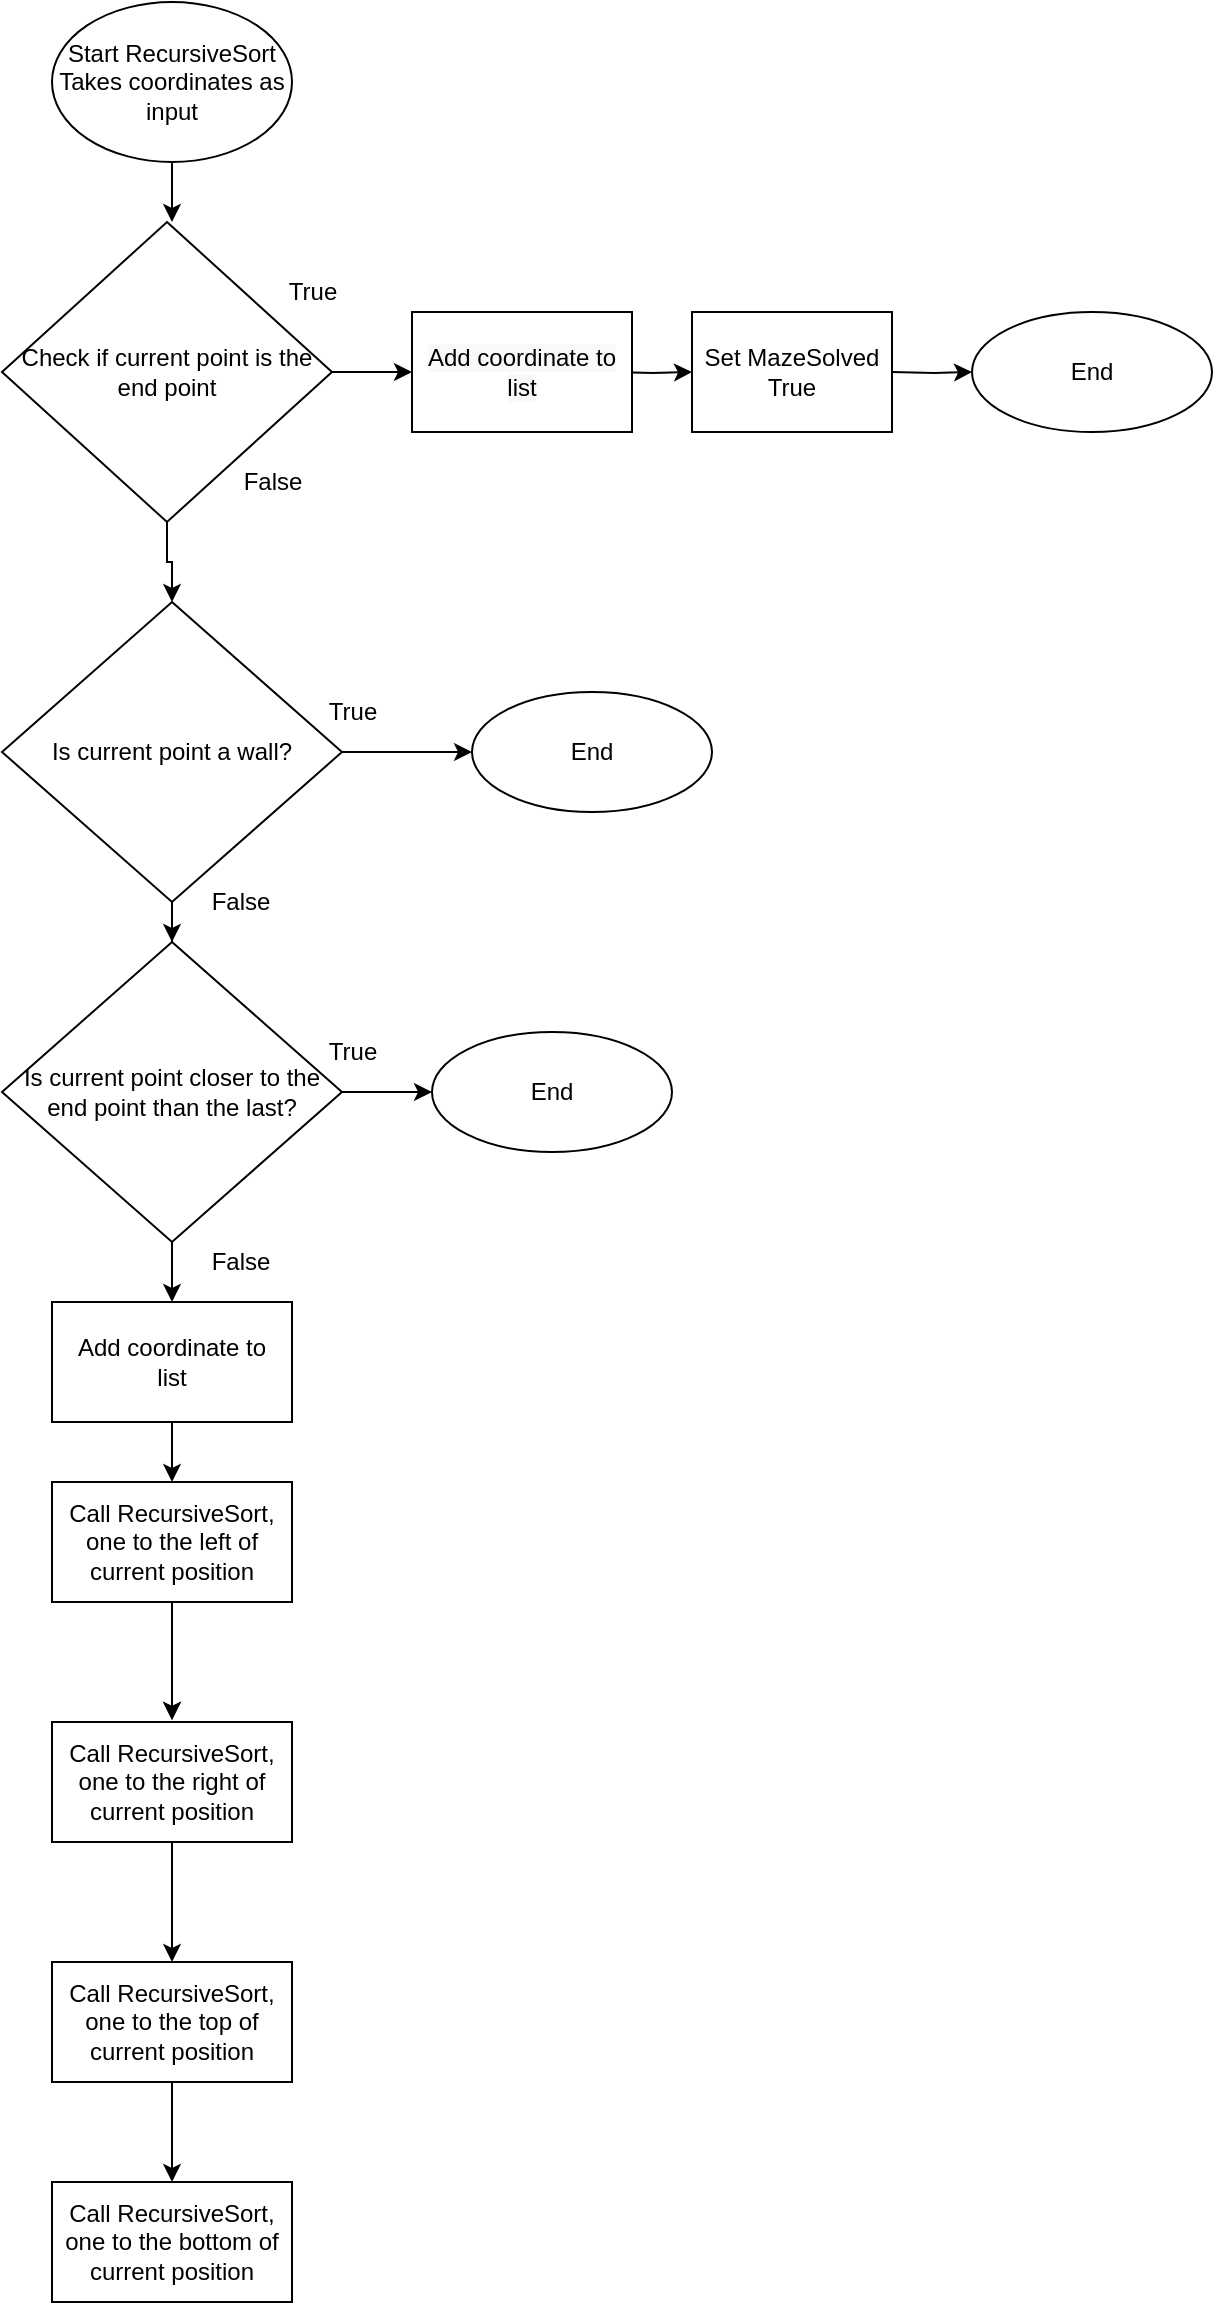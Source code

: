 <mxfile version="16.4.5" type="github">
  <diagram id="2oNCtZzaEauoNy7HWeSt" name="Page-1">
    <mxGraphModel dx="782" dy="706" grid="1" gridSize="10" guides="1" tooltips="1" connect="1" arrows="1" fold="1" page="1" pageScale="1" pageWidth="827" pageHeight="1169" math="0" shadow="0">
      <root>
        <mxCell id="0" />
        <mxCell id="1" parent="0" />
        <mxCell id="xncA3wTDK_yP83BFo-M3-3" value="" style="edgeStyle=orthogonalEdgeStyle;rounded=0;orthogonalLoop=1;jettySize=auto;html=1;" parent="1" source="xncA3wTDK_yP83BFo-M3-1" edge="1">
          <mxGeometry relative="1" as="geometry">
            <mxPoint x="400" y="430" as="targetPoint" />
          </mxGeometry>
        </mxCell>
        <mxCell id="xncA3wTDK_yP83BFo-M3-1" value="Start RecursiveSort&lt;br&gt;Takes coordinates as input" style="ellipse;whiteSpace=wrap;html=1;" parent="1" vertex="1">
          <mxGeometry x="340" y="320" width="120" height="80" as="geometry" />
        </mxCell>
        <mxCell id="gamPem3xOQ82sWE4ZMdJ-4" style="edgeStyle=orthogonalEdgeStyle;rounded=0;orthogonalLoop=1;jettySize=auto;html=1;exitX=0.5;exitY=1;exitDx=0;exitDy=0;entryX=0.5;entryY=0;entryDx=0;entryDy=0;" parent="1" source="xncA3wTDK_yP83BFo-M3-5" target="gamPem3xOQ82sWE4ZMdJ-7" edge="1">
          <mxGeometry relative="1" as="geometry">
            <mxPoint x="400" y="600" as="targetPoint" />
          </mxGeometry>
        </mxCell>
        <mxCell id="psr84WM-ik2ZTbD9x01q-12" value="" style="edgeStyle=orthogonalEdgeStyle;rounded=0;orthogonalLoop=1;jettySize=auto;html=1;" parent="1" source="xncA3wTDK_yP83BFo-M3-5" edge="1">
          <mxGeometry relative="1" as="geometry">
            <mxPoint x="520" y="505" as="targetPoint" />
          </mxGeometry>
        </mxCell>
        <mxCell id="xncA3wTDK_yP83BFo-M3-5" value="&lt;span&gt;Check if current point is the end point&lt;/span&gt;" style="rhombus;whiteSpace=wrap;html=1;" parent="1" vertex="1">
          <mxGeometry x="315" y="430" width="165" height="150" as="geometry" />
        </mxCell>
        <mxCell id="xncA3wTDK_yP83BFo-M3-9" value="" style="edgeStyle=orthogonalEdgeStyle;rounded=0;orthogonalLoop=1;jettySize=auto;html=1;" parent="1" target="xncA3wTDK_yP83BFo-M3-8" edge="1">
          <mxGeometry relative="1" as="geometry">
            <mxPoint x="760" y="505" as="sourcePoint" />
          </mxGeometry>
        </mxCell>
        <mxCell id="xncA3wTDK_yP83BFo-M3-8" value="End" style="ellipse;whiteSpace=wrap;html=1;" parent="1" vertex="1">
          <mxGeometry x="800" y="475" width="120" height="60" as="geometry" />
        </mxCell>
        <mxCell id="psr84WM-ik2ZTbD9x01q-8" value="" style="edgeStyle=orthogonalEdgeStyle;rounded=0;orthogonalLoop=1;jettySize=auto;html=1;" parent="1" edge="1">
          <mxGeometry relative="1" as="geometry">
            <mxPoint x="400" y="1140" as="sourcePoint" />
            <mxPoint x="400" y="1179" as="targetPoint" />
          </mxGeometry>
        </mxCell>
        <mxCell id="psr84WM-ik2ZTbD9x01q-4" value="" style="edgeStyle=orthogonalEdgeStyle;rounded=0;orthogonalLoop=1;jettySize=auto;html=1;" parent="1" edge="1">
          <mxGeometry relative="1" as="geometry">
            <mxPoint x="400" y="1030" as="sourcePoint" />
            <mxPoint x="400" y="1060" as="targetPoint" />
          </mxGeometry>
        </mxCell>
        <mxCell id="psr84WM-ik2ZTbD9x01q-2" value="" style="edgeStyle=orthogonalEdgeStyle;rounded=0;orthogonalLoop=1;jettySize=auto;html=1;" parent="1" source="gamPem3xOQ82sWE4ZMdJ-7" target="psr84WM-ik2ZTbD9x01q-1" edge="1">
          <mxGeometry relative="1" as="geometry" />
        </mxCell>
        <mxCell id="xBaGsDeBP5O27WkXcvYu-4" value="" style="edgeStyle=orthogonalEdgeStyle;rounded=0;orthogonalLoop=1;jettySize=auto;html=1;" parent="1" source="gamPem3xOQ82sWE4ZMdJ-7" target="xBaGsDeBP5O27WkXcvYu-1" edge="1">
          <mxGeometry relative="1" as="geometry" />
        </mxCell>
        <mxCell id="gamPem3xOQ82sWE4ZMdJ-7" value="&lt;span&gt;Is current point a wall?&lt;/span&gt;" style="rhombus;whiteSpace=wrap;html=1;" parent="1" vertex="1">
          <mxGeometry x="315" y="620" width="170" height="150" as="geometry" />
        </mxCell>
        <mxCell id="psr84WM-ik2ZTbD9x01q-3" value="" style="edgeStyle=orthogonalEdgeStyle;rounded=0;orthogonalLoop=1;jettySize=auto;html=1;" parent="1" source="psr84WM-ik2ZTbD9x01q-1" edge="1">
          <mxGeometry relative="1" as="geometry">
            <mxPoint x="400" y="970" as="targetPoint" />
          </mxGeometry>
        </mxCell>
        <mxCell id="xBaGsDeBP5O27WkXcvYu-3" value="" style="edgeStyle=orthogonalEdgeStyle;rounded=0;orthogonalLoop=1;jettySize=auto;html=1;entryX=0;entryY=0.5;entryDx=0;entryDy=0;" parent="1" source="psr84WM-ik2ZTbD9x01q-1" target="xBaGsDeBP5O27WkXcvYu-2" edge="1">
          <mxGeometry relative="1" as="geometry" />
        </mxCell>
        <mxCell id="psr84WM-ik2ZTbD9x01q-1" value="&lt;span&gt;Is current point closer to the end point than the last?&lt;/span&gt;" style="rhombus;whiteSpace=wrap;html=1;" parent="1" vertex="1">
          <mxGeometry x="315" y="790" width="170" height="150" as="geometry" />
        </mxCell>
        <mxCell id="psr84WM-ik2ZTbD9x01q-9" value="" style="edgeStyle=orthogonalEdgeStyle;rounded=0;orthogonalLoop=1;jettySize=auto;html=1;exitX=0.5;exitY=1;exitDx=0;exitDy=0;" parent="1" source="u-rMy0u_MQQLpVvalmU5-6" edge="1">
          <mxGeometry relative="1" as="geometry">
            <mxPoint x="400" y="1259" as="sourcePoint" />
            <mxPoint x="400" y="1300" as="targetPoint" />
          </mxGeometry>
        </mxCell>
        <mxCell id="psr84WM-ik2ZTbD9x01q-10" value="" style="edgeStyle=orthogonalEdgeStyle;rounded=0;orthogonalLoop=1;jettySize=auto;html=1;exitX=0.5;exitY=1;exitDx=0;exitDy=0;" parent="1" source="u-rMy0u_MQQLpVvalmU5-7" edge="1">
          <mxGeometry relative="1" as="geometry">
            <mxPoint x="400" y="1380" as="sourcePoint" />
            <mxPoint x="400" y="1410" as="targetPoint" />
          </mxGeometry>
        </mxCell>
        <mxCell id="psr84WM-ik2ZTbD9x01q-13" style="edgeStyle=orthogonalEdgeStyle;rounded=0;orthogonalLoop=1;jettySize=auto;html=1;exitX=1;exitY=0.5;exitDx=0;exitDy=0;entryX=0;entryY=0.5;entryDx=0;entryDy=0;" parent="1" edge="1">
          <mxGeometry relative="1" as="geometry">
            <mxPoint x="620" y="505" as="sourcePoint" />
            <mxPoint x="660" y="505" as="targetPoint" />
          </mxGeometry>
        </mxCell>
        <mxCell id="xBaGsDeBP5O27WkXcvYu-1" value="End" style="ellipse;whiteSpace=wrap;html=1;" parent="1" vertex="1">
          <mxGeometry x="550" y="665" width="120" height="60" as="geometry" />
        </mxCell>
        <mxCell id="xBaGsDeBP5O27WkXcvYu-2" value="End" style="ellipse;whiteSpace=wrap;html=1;" parent="1" vertex="1">
          <mxGeometry x="530" y="835" width="120" height="60" as="geometry" />
        </mxCell>
        <mxCell id="u-rMy0u_MQQLpVvalmU5-1" value="&#xa;&#xa;&lt;span style=&quot;color: rgb(0, 0, 0); font-family: helvetica; font-size: 12px; font-style: normal; font-weight: 400; letter-spacing: normal; text-align: center; text-indent: 0px; text-transform: none; word-spacing: 0px; background-color: rgb(248, 249, 250); display: inline; float: none;&quot;&gt;Add coordinate to&lt;/span&gt;&lt;br style=&quot;color: rgb(0, 0, 0); font-family: helvetica; font-size: 12px; font-style: normal; font-weight: 400; letter-spacing: normal; text-align: center; text-indent: 0px; text-transform: none; word-spacing: 0px; background-color: rgb(248, 249, 250);&quot;&gt;&lt;span style=&quot;color: rgb(0, 0, 0); font-family: helvetica; font-size: 12px; font-style: normal; font-weight: 400; letter-spacing: normal; text-align: center; text-indent: 0px; text-transform: none; word-spacing: 0px; background-color: rgb(248, 249, 250); display: inline; float: none;&quot;&gt;list&lt;/span&gt;&#xa;&#xa;" style="rounded=0;whiteSpace=wrap;html=1;" vertex="1" parent="1">
          <mxGeometry x="520" y="475" width="110" height="60" as="geometry" />
        </mxCell>
        <mxCell id="u-rMy0u_MQQLpVvalmU5-2" value="&lt;span&gt;Set MazeSolved&lt;/span&gt;&lt;br&gt;&lt;span&gt;True&lt;/span&gt;" style="rounded=0;whiteSpace=wrap;html=1;" vertex="1" parent="1">
          <mxGeometry x="660" y="475" width="100" height="60" as="geometry" />
        </mxCell>
        <mxCell id="u-rMy0u_MQQLpVvalmU5-3" value="&lt;span&gt;Add coordinate to&lt;/span&gt;&lt;br&gt;&lt;span&gt;list&lt;/span&gt;" style="rounded=0;whiteSpace=wrap;html=1;" vertex="1" parent="1">
          <mxGeometry x="340" y="970" width="120" height="60" as="geometry" />
        </mxCell>
        <mxCell id="u-rMy0u_MQQLpVvalmU5-5" value="" style="edgeStyle=orthogonalEdgeStyle;rounded=0;orthogonalLoop=1;jettySize=auto;html=1;" edge="1" parent="1" source="u-rMy0u_MQQLpVvalmU5-4">
          <mxGeometry relative="1" as="geometry">
            <mxPoint x="400" y="1179" as="targetPoint" />
          </mxGeometry>
        </mxCell>
        <mxCell id="u-rMy0u_MQQLpVvalmU5-4" value="&lt;span&gt;Call RecursiveSort, one to the left of current position&lt;/span&gt;" style="rounded=0;whiteSpace=wrap;html=1;" vertex="1" parent="1">
          <mxGeometry x="340" y="1060" width="120" height="60" as="geometry" />
        </mxCell>
        <mxCell id="u-rMy0u_MQQLpVvalmU5-6" value="&lt;span&gt;Call RecursiveSort, one to the right of current position&lt;/span&gt;" style="rounded=0;whiteSpace=wrap;html=1;" vertex="1" parent="1">
          <mxGeometry x="340" y="1180" width="120" height="60" as="geometry" />
        </mxCell>
        <mxCell id="u-rMy0u_MQQLpVvalmU5-7" value="&lt;span&gt;Call RecursiveSort, one to the top of current position&lt;/span&gt;" style="rounded=0;whiteSpace=wrap;html=1;" vertex="1" parent="1">
          <mxGeometry x="340" y="1300" width="120" height="60" as="geometry" />
        </mxCell>
        <mxCell id="u-rMy0u_MQQLpVvalmU5-9" value="&lt;span&gt;Call RecursiveSort, one to the bottom of current position&lt;/span&gt;" style="rounded=0;whiteSpace=wrap;html=1;" vertex="1" parent="1">
          <mxGeometry x="340" y="1410" width="120" height="60" as="geometry" />
        </mxCell>
        <mxCell id="u-rMy0u_MQQLpVvalmU5-10" value="True" style="text;html=1;align=center;verticalAlign=middle;resizable=0;points=[];autosize=1;strokeColor=none;fillColor=none;" vertex="1" parent="1">
          <mxGeometry x="450" y="455" width="40" height="20" as="geometry" />
        </mxCell>
        <mxCell id="u-rMy0u_MQQLpVvalmU5-11" value="True" style="text;html=1;align=center;verticalAlign=middle;resizable=0;points=[];autosize=1;strokeColor=none;fillColor=none;" vertex="1" parent="1">
          <mxGeometry x="470" y="665" width="40" height="20" as="geometry" />
        </mxCell>
        <mxCell id="u-rMy0u_MQQLpVvalmU5-12" value="True" style="text;html=1;align=center;verticalAlign=middle;resizable=0;points=[];autosize=1;strokeColor=none;fillColor=none;" vertex="1" parent="1">
          <mxGeometry x="470" y="835" width="40" height="20" as="geometry" />
        </mxCell>
        <mxCell id="u-rMy0u_MQQLpVvalmU5-13" value="False" style="text;html=1;align=center;verticalAlign=middle;resizable=0;points=[];autosize=1;strokeColor=none;fillColor=none;" vertex="1" parent="1">
          <mxGeometry x="430" y="550" width="40" height="20" as="geometry" />
        </mxCell>
        <mxCell id="u-rMy0u_MQQLpVvalmU5-14" value="False" style="text;html=1;align=center;verticalAlign=middle;resizable=0;points=[];autosize=1;strokeColor=none;fillColor=none;" vertex="1" parent="1">
          <mxGeometry x="414" y="760" width="40" height="20" as="geometry" />
        </mxCell>
        <mxCell id="u-rMy0u_MQQLpVvalmU5-15" value="False" style="text;html=1;align=center;verticalAlign=middle;resizable=0;points=[];autosize=1;strokeColor=none;fillColor=none;" vertex="1" parent="1">
          <mxGeometry x="414" y="940" width="40" height="20" as="geometry" />
        </mxCell>
      </root>
    </mxGraphModel>
  </diagram>
</mxfile>
